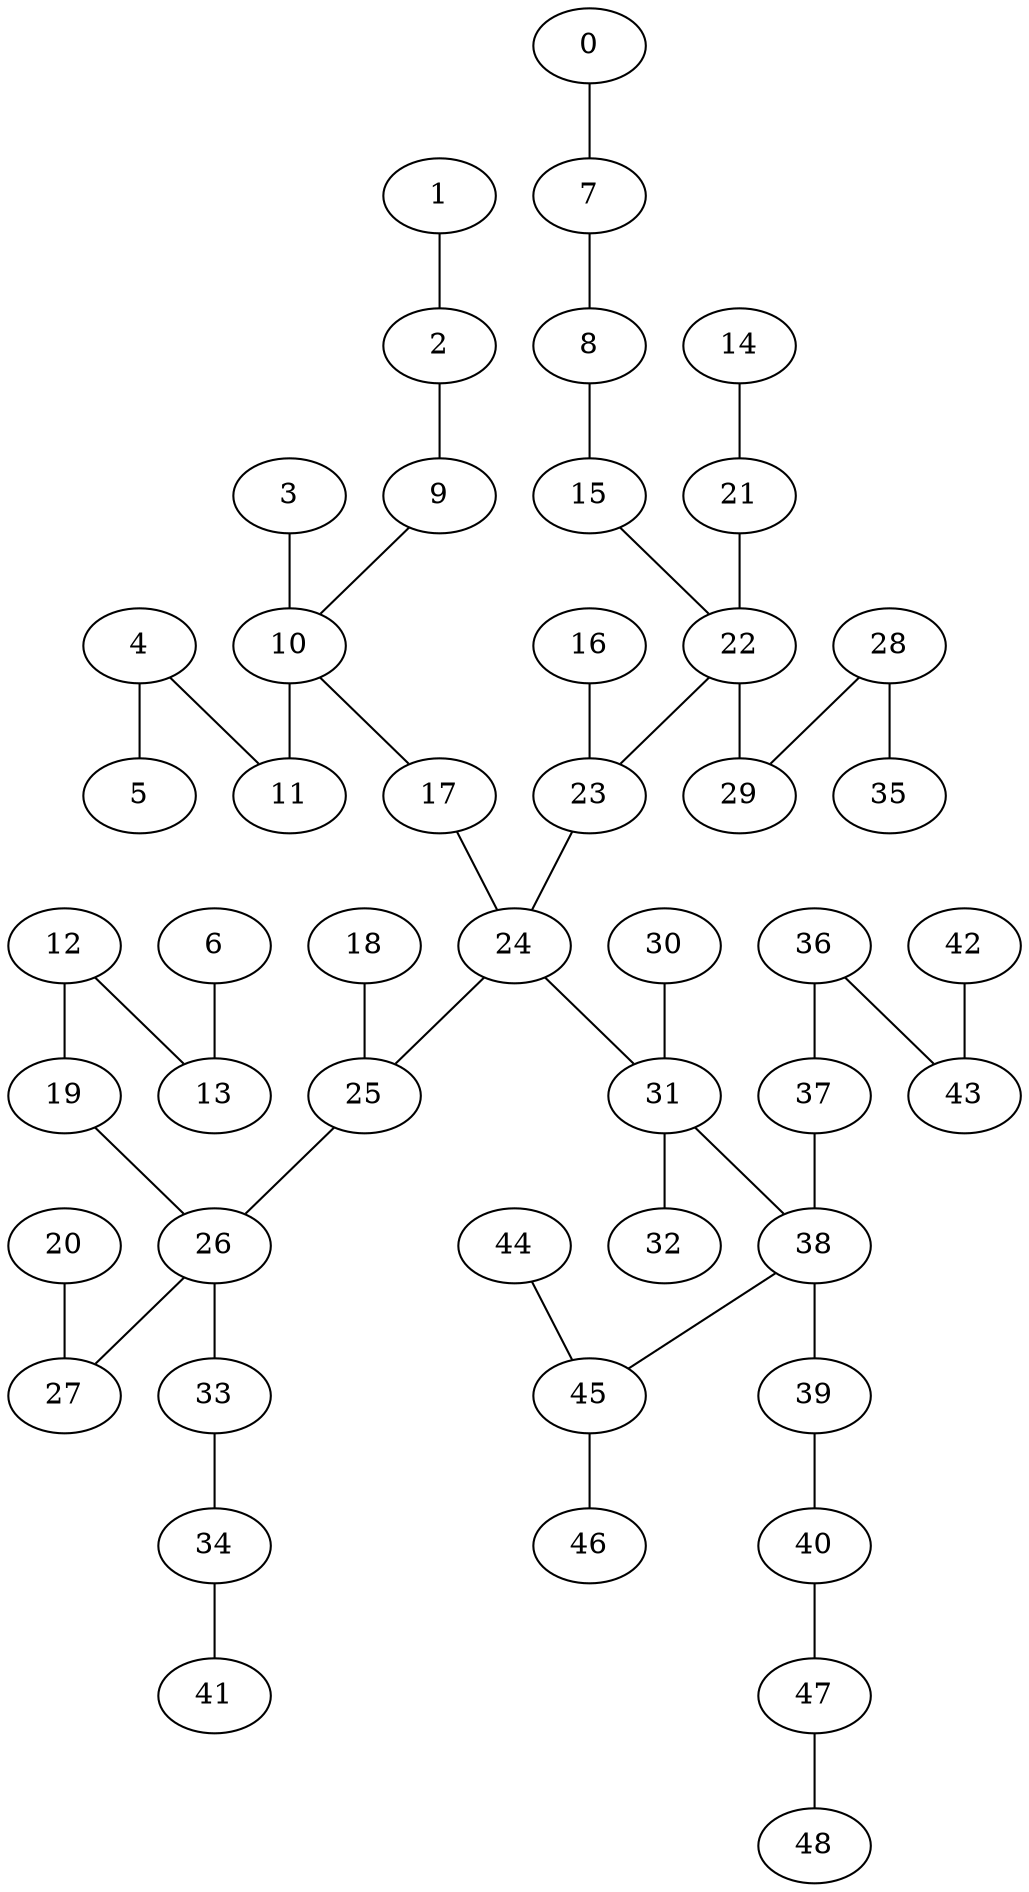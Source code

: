graph Gmn_Malla_n7_m7_BFS {
24;
17;
23;
25;
31;
30;
32;
38;
18;
26;
16;
22;
10;
3;
9;
11;
15;
21;
29;
19;
27;
33;
37;
39;
45;
44;
46;
40;
36;
34;
20;
12;
28;
14;
8;
4;
2;
1;
5;
7;
35;
13;
41;
43;
47;
48;
42;
6;
0;
17 -- 24;
23 -- 24;
24 -- 25;
24 -- 31;
30 -- 31;
31 -- 32;
31 -- 38;
18 -- 25;
25 -- 26;
16 -- 23;
22 -- 23;
10 -- 17;
3 -- 10;
9 -- 10;
10 -- 11;
15 -- 22;
21 -- 22;
22 -- 29;
19 -- 26;
26 -- 27;
26 -- 33;
37 -- 38;
38 -- 39;
38 -- 45;
44 -- 45;
45 -- 46;
39 -- 40;
36 -- 37;
33 -- 34;
20 -- 27;
12 -- 19;
28 -- 29;
14 -- 21;
8 -- 15;
4 -- 11;
2 -- 9;
1 -- 2;
4 -- 5;
7 -- 8;
28 -- 35;
12 -- 13;
34 -- 41;
36 -- 43;
40 -- 47;
47 -- 48;
42 -- 43;
6 -- 13;
0 -- 7;
}